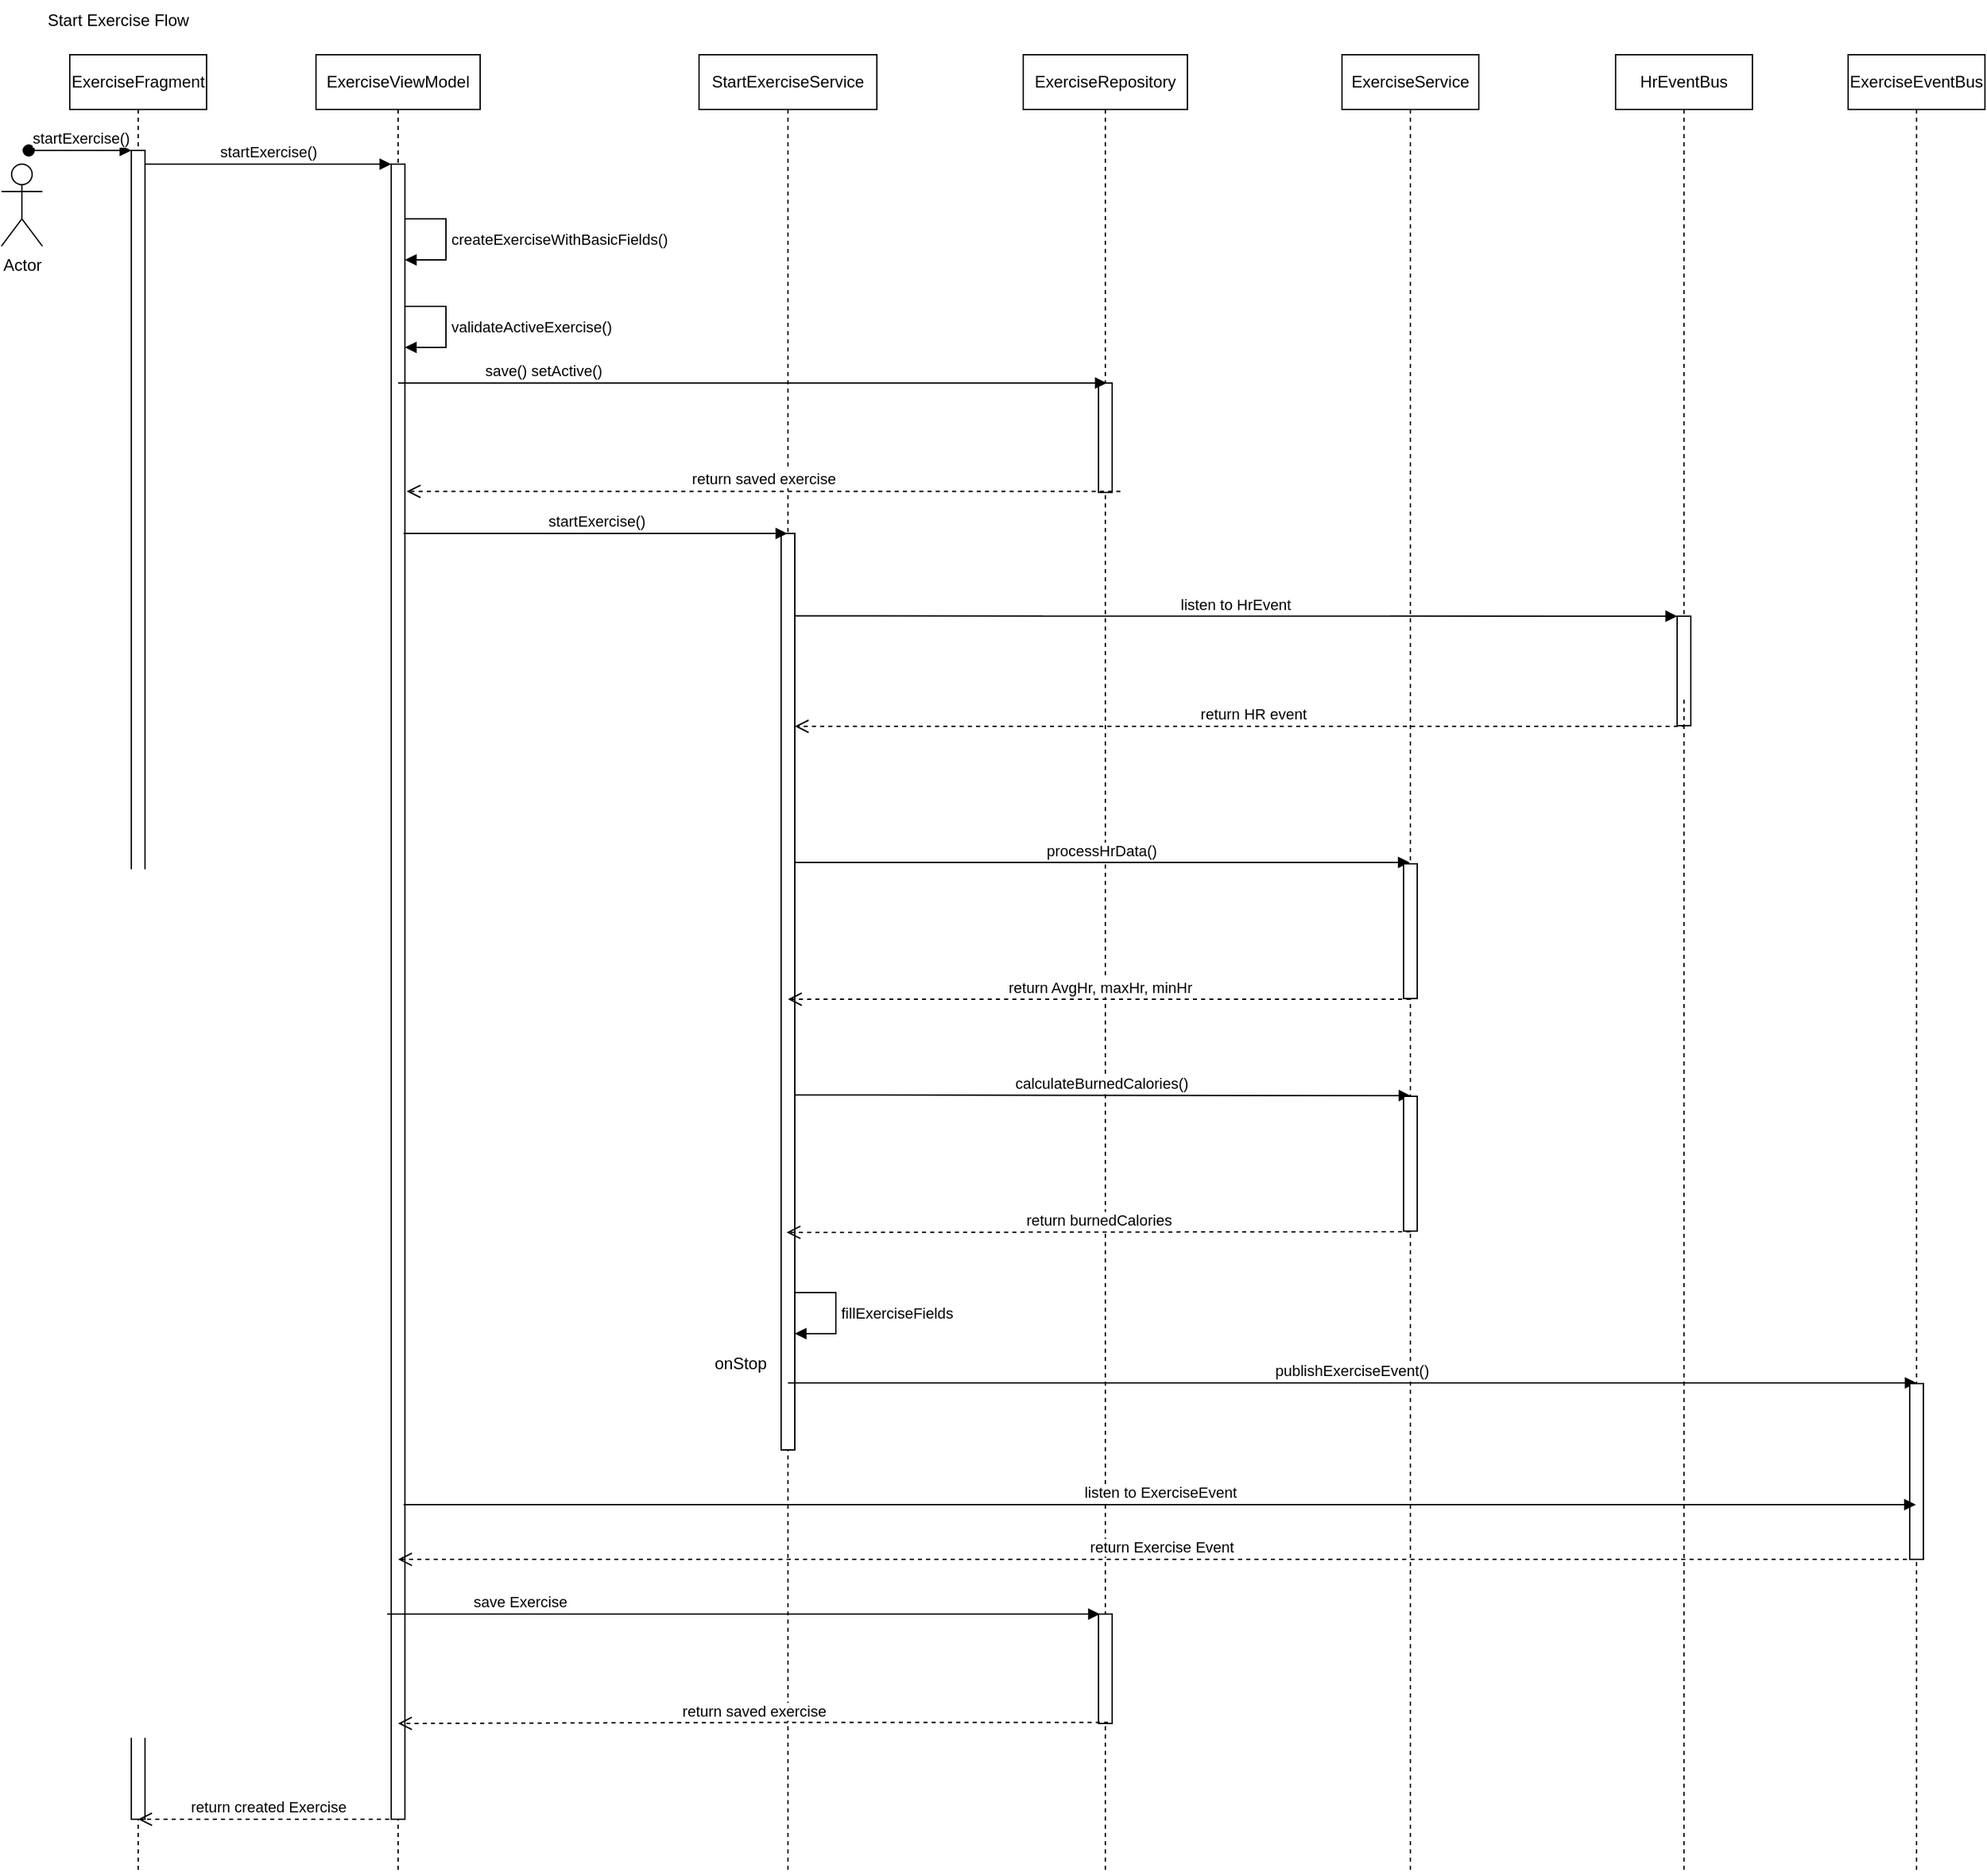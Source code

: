 <mxfile version="21.2.7" type="device">
  <diagram name="Seite-1" id="JU1BFPVixogmKXsVExZw">
    <mxGraphModel dx="2765" dy="1437" grid="1" gridSize="10" guides="1" tooltips="1" connect="1" arrows="1" fold="1" page="1" pageScale="1" pageWidth="827" pageHeight="1169" math="0" shadow="0">
      <root>
        <mxCell id="0" />
        <mxCell id="1" parent="0" />
        <mxCell id="egae5NmvAGoOlGtRen5r-1" value="ExerciseFragment" style="shape=umlLifeline;perimeter=lifelinePerimeter;whiteSpace=wrap;html=1;container=0;dropTarget=0;collapsible=0;recursiveResize=0;outlineConnect=0;portConstraint=eastwest;newEdgeStyle={&quot;edgeStyle&quot;:&quot;elbowEdgeStyle&quot;,&quot;elbow&quot;:&quot;vertical&quot;,&quot;curved&quot;:0,&quot;rounded&quot;:0};" vertex="1" parent="1">
          <mxGeometry x="130" y="110" width="100" height="1330" as="geometry" />
        </mxCell>
        <mxCell id="egae5NmvAGoOlGtRen5r-2" value="" style="html=1;points=[];perimeter=orthogonalPerimeter;outlineConnect=0;targetShapes=umlLifeline;portConstraint=eastwest;newEdgeStyle={&quot;edgeStyle&quot;:&quot;elbowEdgeStyle&quot;,&quot;elbow&quot;:&quot;vertical&quot;,&quot;curved&quot;:0,&quot;rounded&quot;:0};" vertex="1" parent="egae5NmvAGoOlGtRen5r-1">
          <mxGeometry x="45" y="70" width="10" height="1220" as="geometry" />
        </mxCell>
        <mxCell id="egae5NmvAGoOlGtRen5r-3" value="startExercise()" style="html=1;verticalAlign=bottom;startArrow=oval;endArrow=block;startSize=8;edgeStyle=elbowEdgeStyle;elbow=vertical;curved=0;rounded=0;" edge="1" parent="egae5NmvAGoOlGtRen5r-1" target="egae5NmvAGoOlGtRen5r-2">
          <mxGeometry relative="1" as="geometry">
            <mxPoint x="-30" y="70" as="sourcePoint" />
          </mxGeometry>
        </mxCell>
        <mxCell id="egae5NmvAGoOlGtRen5r-4" value="ExerciseViewModel" style="shape=umlLifeline;perimeter=lifelinePerimeter;whiteSpace=wrap;html=1;container=0;dropTarget=0;collapsible=0;recursiveResize=0;outlineConnect=0;portConstraint=eastwest;newEdgeStyle={&quot;edgeStyle&quot;:&quot;elbowEdgeStyle&quot;,&quot;elbow&quot;:&quot;vertical&quot;,&quot;curved&quot;:0,&quot;rounded&quot;:0};" vertex="1" parent="1">
          <mxGeometry x="310" y="110" width="120" height="1330" as="geometry" />
        </mxCell>
        <mxCell id="egae5NmvAGoOlGtRen5r-5" value="" style="html=1;points=[];perimeter=orthogonalPerimeter;outlineConnect=0;targetShapes=umlLifeline;portConstraint=eastwest;newEdgeStyle={&quot;edgeStyle&quot;:&quot;elbowEdgeStyle&quot;,&quot;elbow&quot;:&quot;vertical&quot;,&quot;curved&quot;:0,&quot;rounded&quot;:0};" vertex="1" parent="egae5NmvAGoOlGtRen5r-4">
          <mxGeometry x="55" y="80" width="10" height="1210" as="geometry" />
        </mxCell>
        <mxCell id="egae5NmvAGoOlGtRen5r-7" value="createExerciseWithBasicFields()" style="html=1;align=left;spacingLeft=2;endArrow=block;rounded=0;edgeStyle=orthogonalEdgeStyle;curved=0;rounded=0;" edge="1" parent="egae5NmvAGoOlGtRen5r-4" target="egae5NmvAGoOlGtRen5r-5">
          <mxGeometry relative="1" as="geometry">
            <mxPoint x="65" y="120" as="sourcePoint" />
            <Array as="points">
              <mxPoint x="95" y="120" />
              <mxPoint x="95" y="150" />
            </Array>
            <mxPoint x="70" y="150" as="targetPoint" />
          </mxGeometry>
        </mxCell>
        <mxCell id="egae5NmvAGoOlGtRen5r-10" value="startExercise()" style="html=1;verticalAlign=bottom;endArrow=block;edgeStyle=elbowEdgeStyle;elbow=horizontal;curved=0;rounded=0;" edge="1" parent="1" source="egae5NmvAGoOlGtRen5r-2" target="egae5NmvAGoOlGtRen5r-5">
          <mxGeometry relative="1" as="geometry">
            <mxPoint x="285" y="200" as="sourcePoint" />
            <Array as="points">
              <mxPoint x="270" y="190" />
            </Array>
            <mxPoint as="offset" />
          </mxGeometry>
        </mxCell>
        <mxCell id="egae5NmvAGoOlGtRen5r-11" value="Start Exercise Flow" style="text;html=1;align=center;verticalAlign=middle;resizable=0;points=[];autosize=1;strokeColor=none;fillColor=none;" vertex="1" parent="1">
          <mxGeometry x="100" y="70" width="130" height="30" as="geometry" />
        </mxCell>
        <mxCell id="egae5NmvAGoOlGtRen5r-27" value="return created Exercise" style="html=1;verticalAlign=bottom;endArrow=open;dashed=1;endSize=8;edgeStyle=elbowEdgeStyle;elbow=horizontal;curved=0;rounded=0;" edge="1" parent="1">
          <mxGeometry relative="1" as="geometry">
            <mxPoint x="369.5" y="1400" as="sourcePoint" />
            <mxPoint x="180" y="1400" as="targetPoint" />
          </mxGeometry>
        </mxCell>
        <mxCell id="egae5NmvAGoOlGtRen5r-28" value="Actor" style="shape=umlActor;verticalLabelPosition=bottom;verticalAlign=top;html=1;" vertex="1" parent="1">
          <mxGeometry x="80" y="190" width="30" height="60" as="geometry" />
        </mxCell>
        <mxCell id="egae5NmvAGoOlGtRen5r-32" value="validateActiveExercise()" style="html=1;align=left;spacingLeft=2;endArrow=block;rounded=0;edgeStyle=orthogonalEdgeStyle;curved=0;rounded=0;" edge="1" parent="1">
          <mxGeometry relative="1" as="geometry">
            <mxPoint x="375" y="294" as="sourcePoint" />
            <Array as="points">
              <mxPoint x="405" y="294" />
              <mxPoint x="405" y="324" />
            </Array>
            <mxPoint x="375" y="324" as="targetPoint" />
          </mxGeometry>
        </mxCell>
        <mxCell id="egae5NmvAGoOlGtRen5r-33" value="StartExerciseService" style="shape=umlLifeline;perimeter=lifelinePerimeter;whiteSpace=wrap;html=1;container=1;dropTarget=0;collapsible=0;recursiveResize=0;outlineConnect=0;portConstraint=eastwest;newEdgeStyle={&quot;edgeStyle&quot;:&quot;elbowEdgeStyle&quot;,&quot;elbow&quot;:&quot;vertical&quot;,&quot;curved&quot;:0,&quot;rounded&quot;:0};" vertex="1" parent="1">
          <mxGeometry x="590" y="110" width="130" height="1330" as="geometry" />
        </mxCell>
        <mxCell id="egae5NmvAGoOlGtRen5r-35" value="" style="html=1;points=[];perimeter=orthogonalPerimeter;outlineConnect=0;targetShapes=umlLifeline;portConstraint=eastwest;newEdgeStyle={&quot;edgeStyle&quot;:&quot;elbowEdgeStyle&quot;,&quot;elbow&quot;:&quot;vertical&quot;,&quot;curved&quot;:0,&quot;rounded&quot;:0};" vertex="1" parent="egae5NmvAGoOlGtRen5r-33">
          <mxGeometry x="60" y="350" width="10" height="670" as="geometry" />
        </mxCell>
        <mxCell id="egae5NmvAGoOlGtRen5r-34" value="startExercise()" style="html=1;verticalAlign=bottom;endArrow=block;edgeStyle=elbowEdgeStyle;elbow=vertical;curved=0;rounded=0;" edge="1" parent="1" target="egae5NmvAGoOlGtRen5r-33">
          <mxGeometry width="80" relative="1" as="geometry">
            <mxPoint x="374" y="460" as="sourcePoint" />
            <mxPoint x="454" y="460" as="targetPoint" />
          </mxGeometry>
        </mxCell>
        <mxCell id="egae5NmvAGoOlGtRen5r-45" value="ExerciseRepository" style="shape=umlLifeline;perimeter=lifelinePerimeter;whiteSpace=wrap;html=1;container=0;dropTarget=0;collapsible=0;recursiveResize=0;outlineConnect=0;portConstraint=eastwest;newEdgeStyle={&quot;edgeStyle&quot;:&quot;elbowEdgeStyle&quot;,&quot;elbow&quot;:&quot;vertical&quot;,&quot;curved&quot;:0,&quot;rounded&quot;:0};" vertex="1" parent="1">
          <mxGeometry x="827" y="110" width="120" height="1330" as="geometry" />
        </mxCell>
        <mxCell id="egae5NmvAGoOlGtRen5r-60" value="" style="html=1;points=[];perimeter=orthogonalPerimeter;outlineConnect=0;targetShapes=umlLifeline;portConstraint=eastwest;newEdgeStyle={&quot;edgeStyle&quot;:&quot;elbowEdgeStyle&quot;,&quot;elbow&quot;:&quot;vertical&quot;,&quot;curved&quot;:0,&quot;rounded&quot;:0};" vertex="1" parent="egae5NmvAGoOlGtRen5r-45">
          <mxGeometry x="55" y="240" width="10" height="80" as="geometry" />
        </mxCell>
        <mxCell id="egae5NmvAGoOlGtRen5r-61" value="save() setActive()" style="html=1;verticalAlign=bottom;endArrow=block;edgeStyle=elbowEdgeStyle;elbow=vertical;curved=0;rounded=0;" edge="1" parent="egae5NmvAGoOlGtRen5r-45" source="egae5NmvAGoOlGtRen5r-4">
          <mxGeometry x="-0.59" relative="1" as="geometry">
            <mxPoint x="-86" y="240" as="sourcePoint" />
            <mxPoint x="61" y="240.0" as="targetPoint" />
            <Array as="points">
              <mxPoint x="-460" y="240" />
            </Array>
            <mxPoint as="offset" />
          </mxGeometry>
        </mxCell>
        <mxCell id="egae5NmvAGoOlGtRen5r-94" value="" style="html=1;points=[];perimeter=orthogonalPerimeter;outlineConnect=0;targetShapes=umlLifeline;portConstraint=eastwest;newEdgeStyle={&quot;edgeStyle&quot;:&quot;elbowEdgeStyle&quot;,&quot;elbow&quot;:&quot;vertical&quot;,&quot;curved&quot;:0,&quot;rounded&quot;:0};" vertex="1" parent="egae5NmvAGoOlGtRen5r-45">
          <mxGeometry x="55" y="1140" width="10" height="80" as="geometry" />
        </mxCell>
        <mxCell id="egae5NmvAGoOlGtRen5r-95" value="save Exercise" style="html=1;verticalAlign=bottom;endArrow=block;edgeStyle=elbowEdgeStyle;elbow=vertical;curved=0;rounded=0;" edge="1" parent="egae5NmvAGoOlGtRen5r-45">
          <mxGeometry x="-0.59" relative="1" as="geometry">
            <mxPoint x="-452" y="1140" as="sourcePoint" />
            <mxPoint x="56" y="1140.0" as="targetPoint" />
            <Array as="points">
              <mxPoint x="-465" y="1140" />
            </Array>
            <mxPoint as="offset" />
          </mxGeometry>
        </mxCell>
        <mxCell id="egae5NmvAGoOlGtRen5r-96" value="return saved exercise" style="html=1;verticalAlign=bottom;endArrow=open;dashed=1;endSize=8;edgeStyle=elbowEdgeStyle;elbow=horizontal;curved=0;rounded=0;" edge="1" parent="egae5NmvAGoOlGtRen5r-45">
          <mxGeometry relative="1" as="geometry">
            <mxPoint x="-457" y="1220" as="targetPoint" />
            <mxPoint x="62" y="1219.25" as="sourcePoint" />
          </mxGeometry>
        </mxCell>
        <mxCell id="egae5NmvAGoOlGtRen5r-51" value="ExerciseService" style="shape=umlLifeline;perimeter=lifelinePerimeter;whiteSpace=wrap;html=1;container=1;dropTarget=0;collapsible=0;recursiveResize=0;outlineConnect=0;portConstraint=eastwest;newEdgeStyle={&quot;edgeStyle&quot;:&quot;elbowEdgeStyle&quot;,&quot;elbow&quot;:&quot;vertical&quot;,&quot;curved&quot;:0,&quot;rounded&quot;:0};" vertex="1" parent="1">
          <mxGeometry x="1060" y="110" width="100" height="1330" as="geometry" />
        </mxCell>
        <mxCell id="egae5NmvAGoOlGtRen5r-62" value="return saved exercise" style="html=1;verticalAlign=bottom;endArrow=open;dashed=1;endSize=8;edgeStyle=elbowEdgeStyle;elbow=horizontal;curved=0;rounded=0;" edge="1" parent="1">
          <mxGeometry relative="1" as="geometry">
            <mxPoint x="376.25" y="429.25" as="targetPoint" />
            <mxPoint x="898" y="429.25" as="sourcePoint" />
          </mxGeometry>
        </mxCell>
        <mxCell id="egae5NmvAGoOlGtRen5r-72" value="HrEventBus" style="shape=umlLifeline;perimeter=lifelinePerimeter;whiteSpace=wrap;html=1;container=1;dropTarget=0;collapsible=0;recursiveResize=0;outlineConnect=0;portConstraint=eastwest;newEdgeStyle={&quot;edgeStyle&quot;:&quot;elbowEdgeStyle&quot;,&quot;elbow&quot;:&quot;vertical&quot;,&quot;curved&quot;:0,&quot;rounded&quot;:0};" vertex="1" parent="1">
          <mxGeometry x="1260" y="110" width="100" height="1330" as="geometry" />
        </mxCell>
        <mxCell id="egae5NmvAGoOlGtRen5r-73" value="" style="html=1;points=[];perimeter=orthogonalPerimeter;outlineConnect=0;targetShapes=umlLifeline;portConstraint=eastwest;newEdgeStyle={&quot;edgeStyle&quot;:&quot;elbowEdgeStyle&quot;,&quot;elbow&quot;:&quot;vertical&quot;,&quot;curved&quot;:0,&quot;rounded&quot;:0};" vertex="1" parent="egae5NmvAGoOlGtRen5r-72">
          <mxGeometry x="45" y="410.5" width="10" height="80" as="geometry" />
        </mxCell>
        <mxCell id="egae5NmvAGoOlGtRen5r-74" value="listen to HrEvent" style="html=1;verticalAlign=bottom;endArrow=block;edgeStyle=elbowEdgeStyle;elbow=vertical;curved=0;rounded=0;" edge="1" parent="1">
          <mxGeometry relative="1" as="geometry">
            <mxPoint x="660" y="520.259" as="sourcePoint" />
            <mxPoint x="1305" y="520.259" as="targetPoint" />
          </mxGeometry>
        </mxCell>
        <mxCell id="egae5NmvAGoOlGtRen5r-75" value="return HR event" style="html=1;verticalAlign=bottom;endArrow=open;dashed=1;endSize=8;edgeStyle=elbowEdgeStyle;elbow=vertical;curved=0;rounded=0;" edge="1" parent="1">
          <mxGeometry x="-0.001" relative="1" as="geometry">
            <mxPoint x="660" y="601" as="targetPoint" />
            <mxPoint x="1310" y="581.5" as="sourcePoint" />
            <Array as="points">
              <mxPoint x="990" y="601" />
            </Array>
            <mxPoint as="offset" />
          </mxGeometry>
        </mxCell>
        <mxCell id="egae5NmvAGoOlGtRen5r-77" value="fillExerciseFields" style="html=1;align=left;spacingLeft=2;endArrow=block;rounded=0;edgeStyle=orthogonalEdgeStyle;curved=0;rounded=0;" edge="1" parent="1">
          <mxGeometry relative="1" as="geometry">
            <mxPoint x="660" y="1015" as="sourcePoint" />
            <Array as="points">
              <mxPoint x="690" y="1015" />
              <mxPoint x="690" y="1045" />
            </Array>
            <mxPoint x="660" y="1045.0" as="targetPoint" />
          </mxGeometry>
        </mxCell>
        <mxCell id="egae5NmvAGoOlGtRen5r-79" value="processHrData()" style="html=1;verticalAlign=bottom;endArrow=block;edgeStyle=elbowEdgeStyle;elbow=vertical;curved=0;rounded=0;" edge="1" parent="1" target="egae5NmvAGoOlGtRen5r-51">
          <mxGeometry x="-0.003" width="80" relative="1" as="geometry">
            <mxPoint x="660" y="700.5" as="sourcePoint" />
            <mxPoint x="941" y="700.5" as="targetPoint" />
            <mxPoint as="offset" />
          </mxGeometry>
        </mxCell>
        <mxCell id="egae5NmvAGoOlGtRen5r-82" value="return AvgHr, maxHr, minHr" style="html=1;verticalAlign=bottom;endArrow=open;dashed=1;endSize=8;edgeStyle=elbowEdgeStyle;elbow=vertical;curved=0;rounded=0;" edge="1" parent="1" target="egae5NmvAGoOlGtRen5r-33">
          <mxGeometry relative="1" as="geometry">
            <mxPoint x="1110" y="800.5" as="sourcePoint" />
            <mxPoint x="1030" y="800.5" as="targetPoint" />
          </mxGeometry>
        </mxCell>
        <mxCell id="egae5NmvAGoOlGtRen5r-83" value="" style="html=1;points=[];perimeter=orthogonalPerimeter;outlineConnect=0;targetShapes=umlLifeline;portConstraint=eastwest;newEdgeStyle={&quot;edgeStyle&quot;:&quot;elbowEdgeStyle&quot;,&quot;elbow&quot;:&quot;vertical&quot;,&quot;curved&quot;:0,&quot;rounded&quot;:0};" vertex="1" parent="1">
          <mxGeometry x="1105" y="701.5" width="10" height="98.5" as="geometry" />
        </mxCell>
        <mxCell id="egae5NmvAGoOlGtRen5r-84" value="calculateBurnedCalories()" style="html=1;verticalAlign=bottom;endArrow=block;edgeStyle=elbowEdgeStyle;elbow=vertical;curved=0;rounded=0;" edge="1" parent="1">
          <mxGeometry x="-0.003" width="80" relative="1" as="geometry">
            <mxPoint x="660" y="870.5" as="sourcePoint" />
            <mxPoint x="1110" y="871" as="targetPoint" />
            <mxPoint as="offset" />
          </mxGeometry>
        </mxCell>
        <mxCell id="egae5NmvAGoOlGtRen5r-85" value="return burnedCalories" style="html=1;verticalAlign=bottom;endArrow=open;dashed=1;endSize=8;edgeStyle=elbowEdgeStyle;elbow=vertical;curved=0;rounded=0;" edge="1" parent="1">
          <mxGeometry relative="1" as="geometry">
            <mxPoint x="1110" y="970.5" as="sourcePoint" />
            <mxPoint x="654" y="971" as="targetPoint" />
          </mxGeometry>
        </mxCell>
        <mxCell id="egae5NmvAGoOlGtRen5r-86" value="" style="html=1;points=[];perimeter=orthogonalPerimeter;outlineConnect=0;targetShapes=umlLifeline;portConstraint=eastwest;newEdgeStyle={&quot;edgeStyle&quot;:&quot;elbowEdgeStyle&quot;,&quot;elbow&quot;:&quot;vertical&quot;,&quot;curved&quot;:0,&quot;rounded&quot;:0};" vertex="1" parent="1">
          <mxGeometry x="1105" y="871.5" width="10" height="98.5" as="geometry" />
        </mxCell>
        <mxCell id="egae5NmvAGoOlGtRen5r-87" value="ExerciseEventBus" style="shape=umlLifeline;perimeter=lifelinePerimeter;whiteSpace=wrap;html=1;container=1;dropTarget=0;collapsible=0;recursiveResize=0;outlineConnect=0;portConstraint=eastwest;newEdgeStyle={&quot;edgeStyle&quot;:&quot;elbowEdgeStyle&quot;,&quot;elbow&quot;:&quot;vertical&quot;,&quot;curved&quot;:0,&quot;rounded&quot;:0};" vertex="1" parent="1">
          <mxGeometry x="1430" y="110" width="100" height="1330" as="geometry" />
        </mxCell>
        <mxCell id="egae5NmvAGoOlGtRen5r-89" value="publishExerciseEvent()" style="html=1;verticalAlign=bottom;endArrow=block;edgeStyle=elbowEdgeStyle;elbow=vertical;curved=0;rounded=0;" edge="1" parent="1" source="egae5NmvAGoOlGtRen5r-33">
          <mxGeometry x="-0.003" width="80" relative="1" as="geometry">
            <mxPoint x="1030" y="1080.5" as="sourcePoint" />
            <mxPoint x="1480" y="1081" as="targetPoint" />
            <mxPoint as="offset" />
          </mxGeometry>
        </mxCell>
        <mxCell id="egae5NmvAGoOlGtRen5r-91" value="" style="html=1;points=[];perimeter=orthogonalPerimeter;outlineConnect=0;targetShapes=umlLifeline;portConstraint=eastwest;newEdgeStyle={&quot;edgeStyle&quot;:&quot;elbowEdgeStyle&quot;,&quot;elbow&quot;:&quot;vertical&quot;,&quot;curved&quot;:0,&quot;rounded&quot;:0};" vertex="1" parent="1">
          <mxGeometry x="1475" y="1081.5" width="10" height="128.5" as="geometry" />
        </mxCell>
        <mxCell id="egae5NmvAGoOlGtRen5r-92" value="listen to ExerciseEvent" style="html=1;verticalAlign=bottom;endArrow=block;edgeStyle=elbowEdgeStyle;elbow=vertical;curved=0;rounded=0;" edge="1" parent="1" target="egae5NmvAGoOlGtRen5r-87">
          <mxGeometry width="80" relative="1" as="geometry">
            <mxPoint x="374" y="1170" as="sourcePoint" />
            <mxPoint x="655" y="1170" as="targetPoint" />
          </mxGeometry>
        </mxCell>
        <mxCell id="egae5NmvAGoOlGtRen5r-93" value="return Exercise Event" style="html=1;verticalAlign=bottom;endArrow=open;dashed=1;endSize=8;edgeStyle=elbowEdgeStyle;elbow=vertical;curved=0;rounded=0;" edge="1" parent="1" target="egae5NmvAGoOlGtRen5r-4">
          <mxGeometry relative="1" as="geometry">
            <mxPoint x="1485" y="1210" as="sourcePoint" />
            <mxPoint x="1029" y="1210.5" as="targetPoint" />
          </mxGeometry>
        </mxCell>
        <mxCell id="egae5NmvAGoOlGtRen5r-99" value="onStop" style="text;html=1;align=center;verticalAlign=middle;resizable=0;points=[];autosize=1;strokeColor=none;fillColor=none;" vertex="1" parent="1">
          <mxGeometry x="590" y="1051.5" width="60" height="30" as="geometry" />
        </mxCell>
      </root>
    </mxGraphModel>
  </diagram>
</mxfile>
